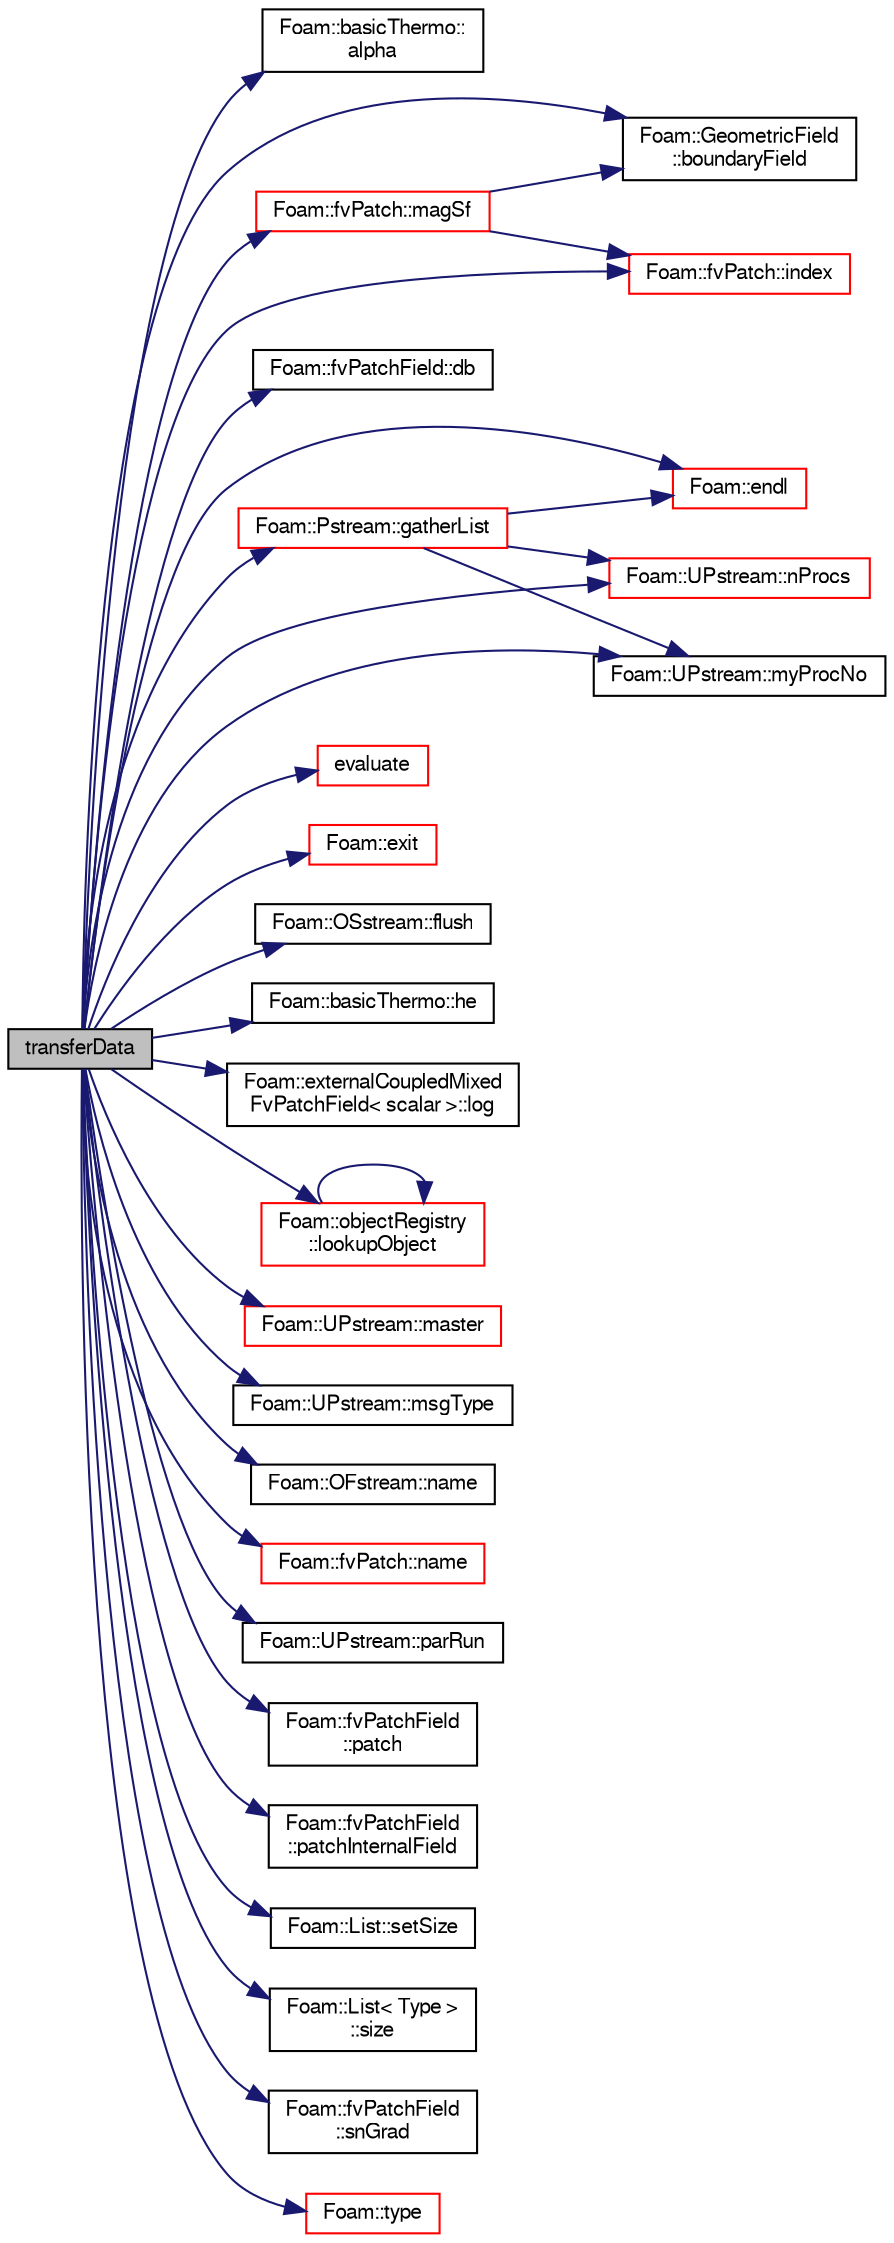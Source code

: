 digraph "transferData"
{
  bgcolor="transparent";
  edge [fontname="FreeSans",fontsize="10",labelfontname="FreeSans",labelfontsize="10"];
  node [fontname="FreeSans",fontsize="10",shape=record];
  rankdir="LR";
  Node423 [label="transferData",height=0.2,width=0.4,color="black", fillcolor="grey75", style="filled", fontcolor="black"];
  Node423 -> Node424 [color="midnightblue",fontsize="10",style="solid",fontname="FreeSans"];
  Node424 [label="Foam::basicThermo::\lalpha",height=0.2,width=0.4,color="black",URL="$a29734.html#adc68ab94e7feaa067900767f398284b2",tooltip="Thermal diffusivity for enthalpy of mixture [kg/m/s]. "];
  Node423 -> Node425 [color="midnightblue",fontsize="10",style="solid",fontname="FreeSans"];
  Node425 [label="Foam::GeometricField\l::boundaryField",height=0.2,width=0.4,color="black",URL="$a22434.html#a3c6c1a789b48ea0c5e8bff64f9c14f2d",tooltip="Return reference to GeometricBoundaryField. "];
  Node423 -> Node426 [color="midnightblue",fontsize="10",style="solid",fontname="FreeSans"];
  Node426 [label="Foam::fvPatchField::db",height=0.2,width=0.4,color="black",URL="$a22354.html#a65cc75d9f80b1df5c3184fb2274a97f1",tooltip="Return local objectRegistry. "];
  Node423 -> Node427 [color="midnightblue",fontsize="10",style="solid",fontname="FreeSans"];
  Node427 [label="Foam::endl",height=0.2,width=0.4,color="red",URL="$a21124.html#a2db8fe02a0d3909e9351bb4275b23ce4",tooltip="Add newline and flush stream. "];
  Node423 -> Node429 [color="midnightblue",fontsize="10",style="solid",fontname="FreeSans"];
  Node429 [label="evaluate",height=0.2,width=0.4,color="red",URL="$a30778.html#a3b59c070ab0408e3bbb21927540159f4",tooltip="Evaluate the patch field. "];
  Node423 -> Node434 [color="midnightblue",fontsize="10",style="solid",fontname="FreeSans"];
  Node434 [label="Foam::exit",height=0.2,width=0.4,color="red",URL="$a21124.html#a06ca7250d8e89caf05243ec094843642"];
  Node423 -> Node479 [color="midnightblue",fontsize="10",style="solid",fontname="FreeSans"];
  Node479 [label="Foam::OSstream::flush",height=0.2,width=0.4,color="black",URL="$a26290.html#adac116554b543b7c4228c018a85882f5",tooltip="Flush stream. "];
  Node423 -> Node480 [color="midnightblue",fontsize="10",style="solid",fontname="FreeSans"];
  Node480 [label="Foam::Pstream::gatherList",height=0.2,width=0.4,color="red",URL="$a26250.html#afbdf64fb42cd760690d51a9a321792d9",tooltip="Gather data but keep individual values separate. "];
  Node480 -> Node481 [color="midnightblue",fontsize="10",style="solid",fontname="FreeSans"];
  Node481 [label="Foam::UPstream::nProcs",height=0.2,width=0.4,color="red",URL="$a26270.html#aada0e04d8127eda8ee95be0772754a4f",tooltip="Number of processes in parallel run. "];
  Node480 -> Node483 [color="midnightblue",fontsize="10",style="solid",fontname="FreeSans"];
  Node483 [label="Foam::UPstream::myProcNo",height=0.2,width=0.4,color="black",URL="$a26270.html#afc74d89573de32a3032c916f8cdd1733",tooltip="Number of this process (starting from masterNo() = 0) "];
  Node480 -> Node427 [color="midnightblue",fontsize="10",style="solid",fontname="FreeSans"];
  Node423 -> Node491 [color="midnightblue",fontsize="10",style="solid",fontname="FreeSans"];
  Node491 [label="Foam::basicThermo::he",height=0.2,width=0.4,color="black",URL="$a29734.html#a662d59ddd0d78a76cd9838b63db0dc27",tooltip="Enthalpy/Internal energy [J/kg]. "];
  Node423 -> Node492 [color="midnightblue",fontsize="10",style="solid",fontname="FreeSans"];
  Node492 [label="Foam::fvPatch::index",height=0.2,width=0.4,color="red",URL="$a22870.html#a4a438520bb14406481732edc13c119c7",tooltip="Return the index of this patch in the fvBoundaryMesh. "];
  Node423 -> Node494 [color="midnightblue",fontsize="10",style="solid",fontname="FreeSans"];
  Node494 [label="Foam::externalCoupledMixed\lFvPatchField\< scalar \>::log",height=0.2,width=0.4,color="black",URL="$a22082.html#a832d7bc4ef9fee8e930bc3c9e50165ca",tooltip="Return the log flag. "];
  Node423 -> Node495 [color="midnightblue",fontsize="10",style="solid",fontname="FreeSans"];
  Node495 [label="Foam::objectRegistry\l::lookupObject",height=0.2,width=0.4,color="red",URL="$a26326.html#a8b49296f8410366342c524250612c2aa",tooltip="Lookup and return the object of the given Type. "];
  Node495 -> Node495 [color="midnightblue",fontsize="10",style="solid",fontname="FreeSans"];
  Node423 -> Node506 [color="midnightblue",fontsize="10",style="solid",fontname="FreeSans"];
  Node506 [label="Foam::fvPatch::magSf",height=0.2,width=0.4,color="red",URL="$a22870.html#a9a7c95d3e0cb6fd08cd82a30b92ec106",tooltip="Return face area magnitudes. "];
  Node506 -> Node425 [color="midnightblue",fontsize="10",style="solid",fontname="FreeSans"];
  Node506 -> Node492 [color="midnightblue",fontsize="10",style="solid",fontname="FreeSans"];
  Node423 -> Node533 [color="midnightblue",fontsize="10",style="solid",fontname="FreeSans"];
  Node533 [label="Foam::UPstream::master",height=0.2,width=0.4,color="red",URL="$a26270.html#a36af549940a0aae3733774649594489f",tooltip="Am I the master process. "];
  Node423 -> Node535 [color="midnightblue",fontsize="10",style="solid",fontname="FreeSans"];
  Node535 [label="Foam::UPstream::msgType",height=0.2,width=0.4,color="black",URL="$a26270.html#ae5b8fe6652f6320aa6c7f5c44b6f01b7",tooltip="Message tag of standard messages. "];
  Node423 -> Node483 [color="midnightblue",fontsize="10",style="solid",fontname="FreeSans"];
  Node423 -> Node536 [color="midnightblue",fontsize="10",style="solid",fontname="FreeSans"];
  Node536 [label="Foam::OFstream::name",height=0.2,width=0.4,color="black",URL="$a26190.html#aba53f1f9c8fadfa65f4099af10df348c",tooltip="Return the name of the stream. "];
  Node423 -> Node537 [color="midnightblue",fontsize="10",style="solid",fontname="FreeSans"];
  Node537 [label="Foam::fvPatch::name",height=0.2,width=0.4,color="red",URL="$a22870.html#acc80e00a8ac919288fb55bd14cc88bf6",tooltip="Return name. "];
  Node423 -> Node481 [color="midnightblue",fontsize="10",style="solid",fontname="FreeSans"];
  Node423 -> Node458 [color="midnightblue",fontsize="10",style="solid",fontname="FreeSans"];
  Node458 [label="Foam::UPstream::parRun",height=0.2,width=0.4,color="black",URL="$a26270.html#adbb27f04b5705440fb8b09f278059011",tooltip="Is this a parallel run? "];
  Node423 -> Node539 [color="midnightblue",fontsize="10",style="solid",fontname="FreeSans"];
  Node539 [label="Foam::fvPatchField\l::patch",height=0.2,width=0.4,color="black",URL="$a22354.html#aca0923a4611f6166ffd8fa14d81864a4",tooltip="Return patch. "];
  Node423 -> Node540 [color="midnightblue",fontsize="10",style="solid",fontname="FreeSans"];
  Node540 [label="Foam::fvPatchField\l::patchInternalField",height=0.2,width=0.4,color="black",URL="$a22354.html#a3b74a67629ed67899295ec63e8f9ae84",tooltip="Return internal field next to patch as patch field. "];
  Node423 -> Node523 [color="midnightblue",fontsize="10",style="solid",fontname="FreeSans"];
  Node523 [label="Foam::List::setSize",height=0.2,width=0.4,color="black",URL="$a25694.html#aedb985ffeaf1bdbfeccc2a8730405703",tooltip="Reset size of List. "];
  Node423 -> Node541 [color="midnightblue",fontsize="10",style="solid",fontname="FreeSans"];
  Node541 [label="Foam::List\< Type \>\l::size",height=0.2,width=0.4,color="black",URL="$a25694.html#a47b3bf30da1eb3ab8076b5fbe00e0494",tooltip="Return the number of elements in the UList. "];
  Node423 -> Node542 [color="midnightblue",fontsize="10",style="solid",fontname="FreeSans"];
  Node542 [label="Foam::fvPatchField\l::snGrad",height=0.2,width=0.4,color="black",URL="$a22354.html#a4e21804a54c15c57d187b21feff6f267",tooltip="Return patch-normal gradient. "];
  Node423 -> Node543 [color="midnightblue",fontsize="10",style="solid",fontname="FreeSans"];
  Node543 [label="Foam::type",height=0.2,width=0.4,color="red",URL="$a21124.html#aec48583af672626378f501eb9fc32cd1",tooltip="Return the file type: DIRECTORY or FILE. "];
}
